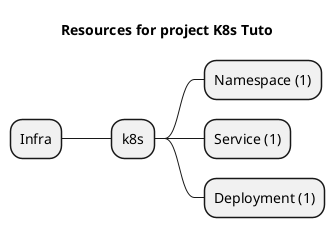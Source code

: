 @startmindmap
title Resources for project K8s Tuto
skinparam monochrome true
+ Infra
++ k8s
+++ Namespace (1)
+++ Service (1)
+++ Deployment (1)
@endmindmap